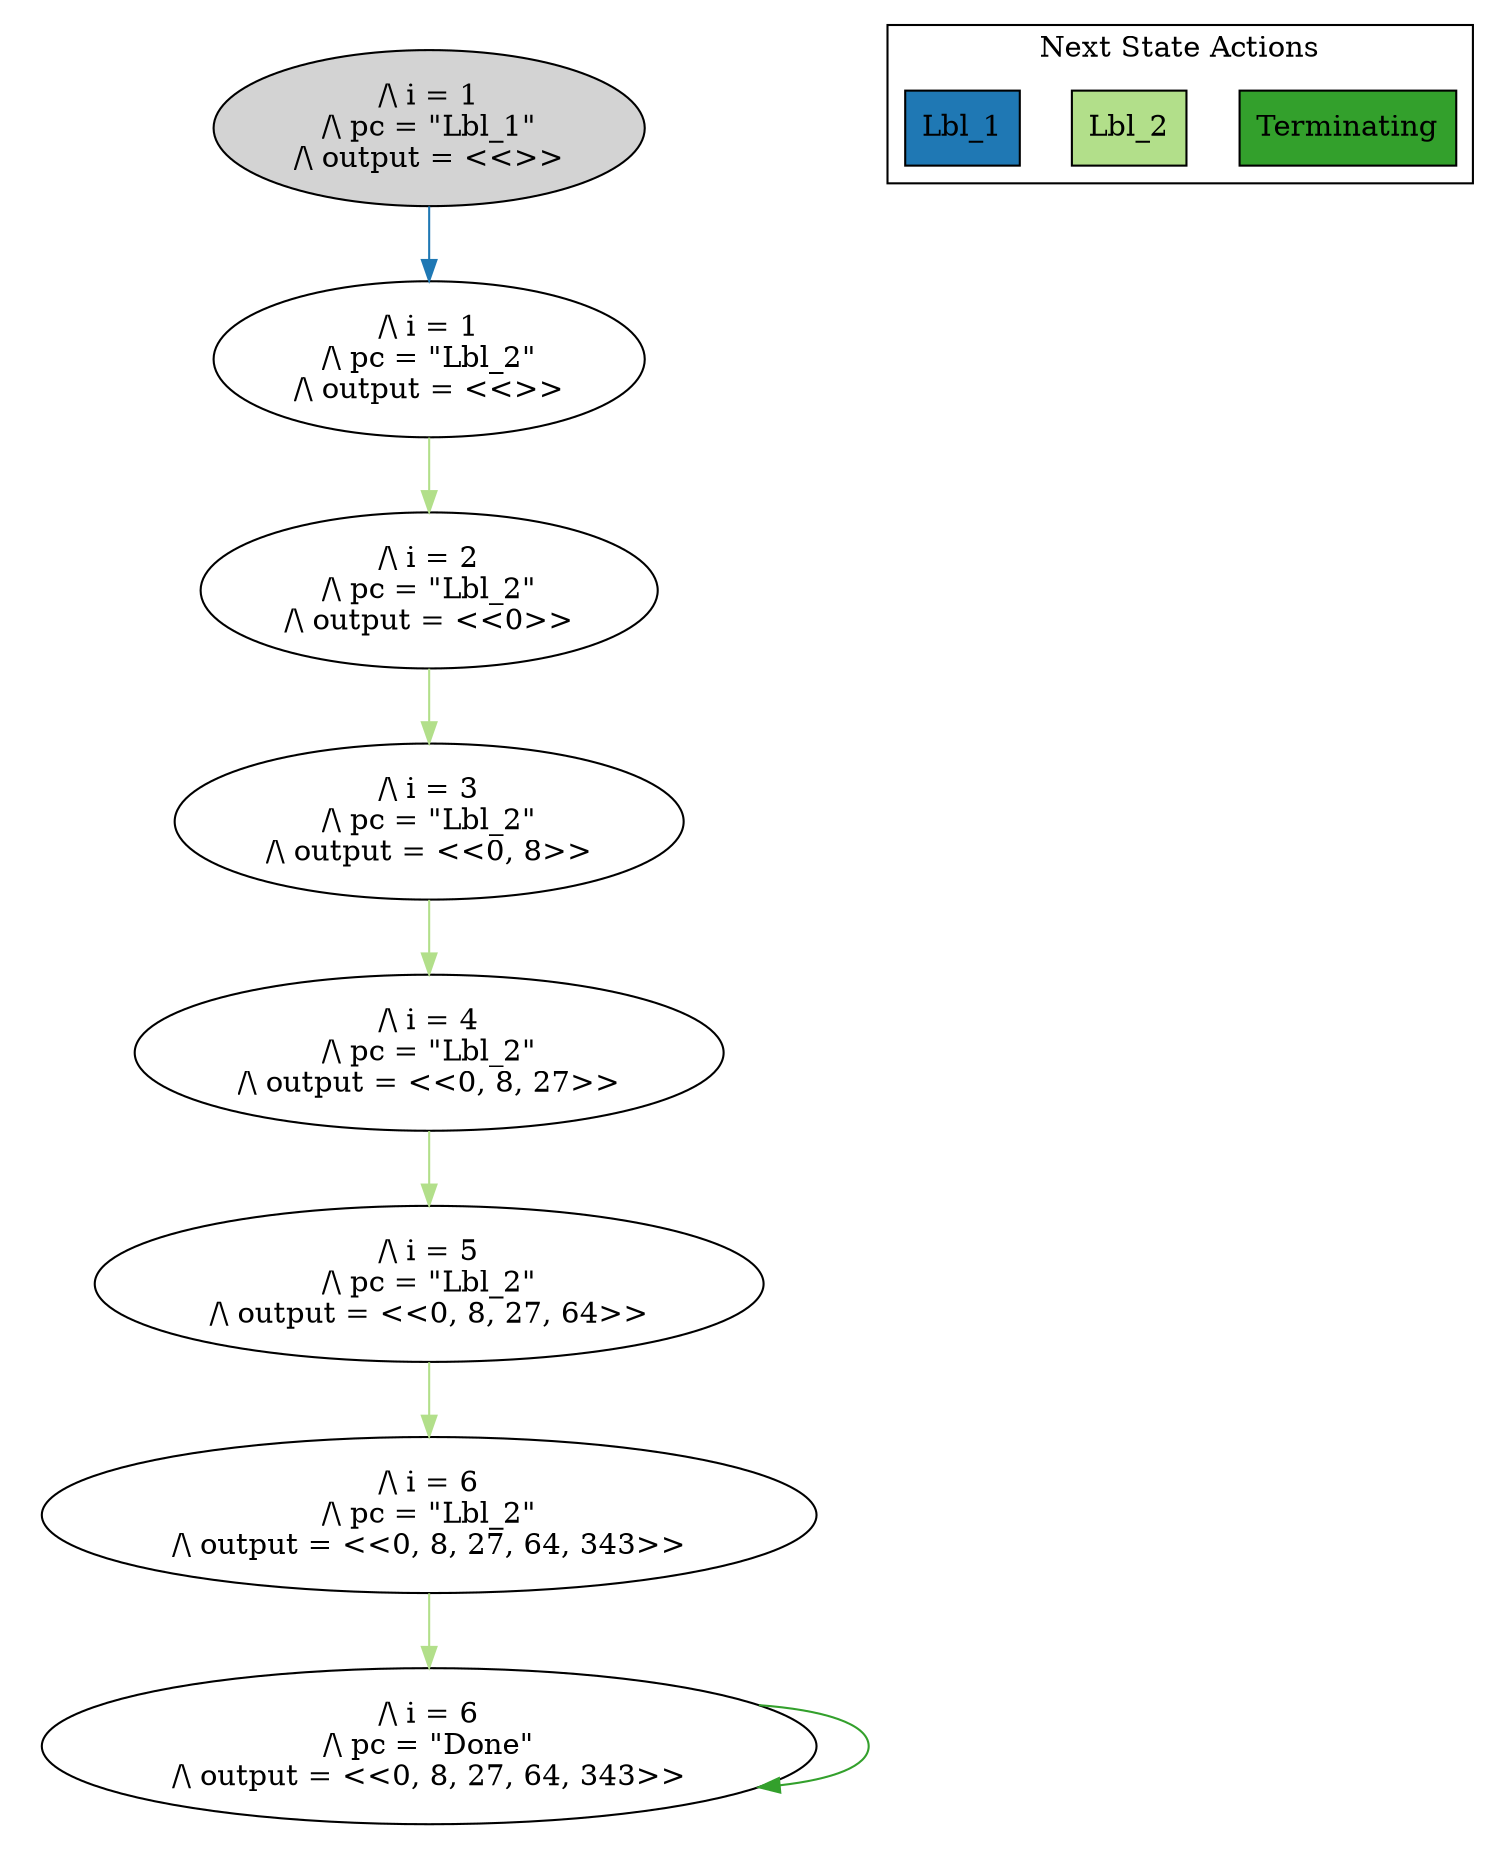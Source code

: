strict digraph DiskGraph {
edge [colorscheme="paired12"]
nodesep=0.35;
subgraph cluster_graph {
color="white";
7047904761622392796 [label="/\\ i = 1\n/\\ pc = \"Lbl_1\"\n/\\ output = <<>>",style = filled]
7047904761622392796 -> 1337996600195547501 [label="",color="2",fontcolor="2"];
1337996600195547501 [label="/\\ i = 1\n/\\ pc = \"Lbl_2\"\n/\\ output = <<>>"];
1337996600195547501 -> 6326332990366102420 [label="",color="3",fontcolor="3"];
6326332990366102420 [label="/\\ i = 2\n/\\ pc = \"Lbl_2\"\n/\\ output = <<0>>"];
6326332990366102420 -> 8593073285853884651 [label="",color="3",fontcolor="3"];
8593073285853884651 [label="/\\ i = 3\n/\\ pc = \"Lbl_2\"\n/\\ output = <<0, 8>>"];
8593073285853884651 -> -1566759452262193711 [label="",color="3",fontcolor="3"];
-1566759452262193711 [label="/\\ i = 4\n/\\ pc = \"Lbl_2\"\n/\\ output = <<0, 8, 27>>"];
-1566759452262193711 -> 5369580916245945243 [label="",color="3",fontcolor="3"];
5369580916245945243 [label="/\\ i = 5\n/\\ pc = \"Lbl_2\"\n/\\ output = <<0, 8, 27, 64>>"];
5369580916245945243 -> 814390769472626616 [label="",color="3",fontcolor="3"];
814390769472626616 [label="/\\ i = 6\n/\\ pc = \"Lbl_2\"\n/\\ output = <<0, 8, 27, 64, 343>>"];
814390769472626616 -> 3354182043853449348 [label="",color="3",fontcolor="3"];
3354182043853449348 [label="/\\ i = 6\n/\\ pc = \"Done\"\n/\\ output = <<0, 8, 27, 64, 343>>"];
3354182043853449348 -> 3354182043853449348 [label="",color="4",fontcolor="4"];
{rank = same; 7047904761622392796;}
{rank = same; 1337996600195547501;}
{rank = same; 6326332990366102420;}
{rank = same; 8593073285853884651;}
{rank = same; -1566759452262193711;}
{rank = same; 5369580916245945243;}
{rank = same; 814390769472626616;}
{rank = same; 3354182043853449348;}
}
subgraph cluster_legend {graph[style=bold];label = "Next State Actions" style="solid"
node [ labeljust="l",colorscheme="paired12",style=filled,shape=record ]
Terminating [label="Terminating",fillcolor=4]
Lbl_2 [label="Lbl_2",fillcolor=3]
Lbl_1 [label="Lbl_1",fillcolor=2]
}}